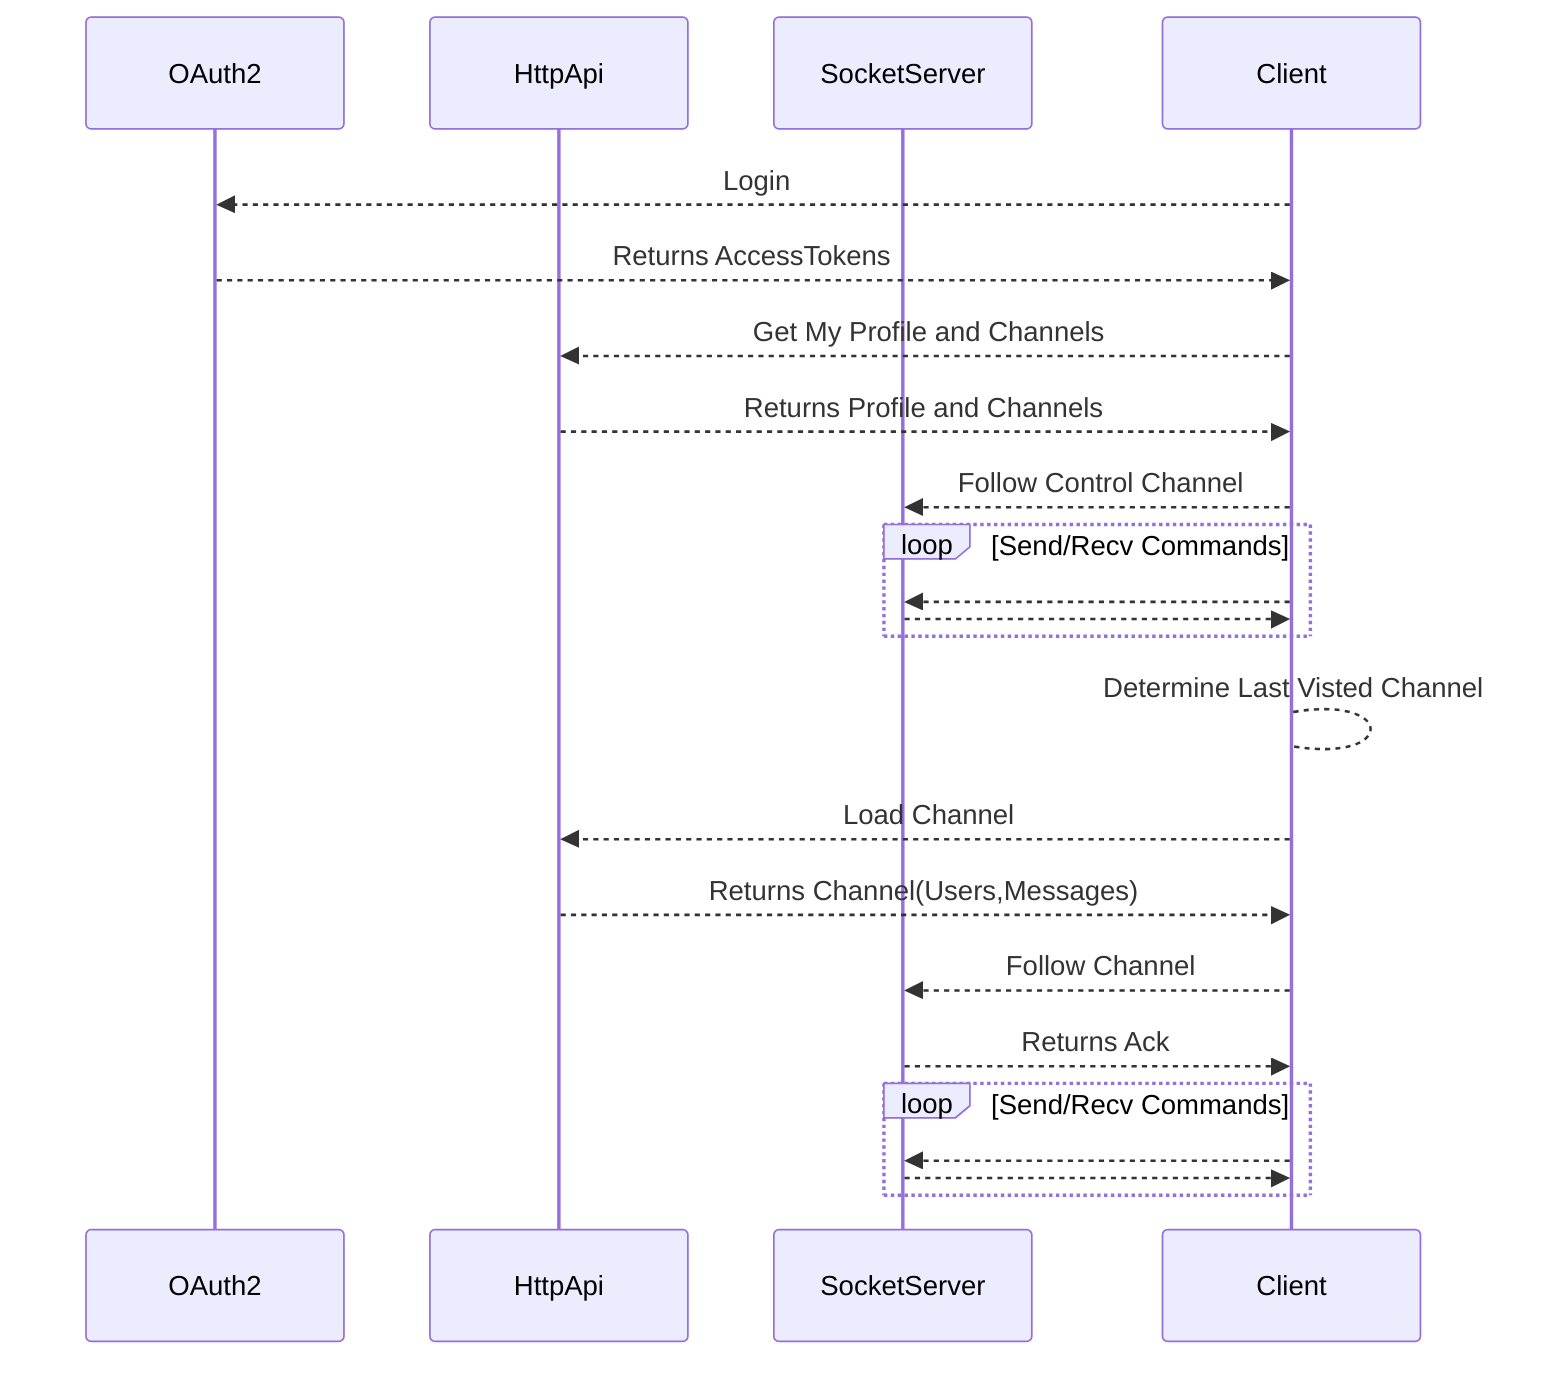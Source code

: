 sequenceDiagram
  participant OAuth2
  participant HttpApi
  participant SocketServer
  participant Client

  Client-->>OAuth2:Login
  OAuth2-->>Client:Returns AccessTokens

  Client-->>HttpApi: Get My Profile and  Channels
  HttpApi-->>Client: Returns Profile and Channels

  Client-->>SocketServer: Follow Control Channel
  loop Send/Recv Commands
    Client-->>SocketServer: 
    SocketServer-->>Client: 
  end

  Client-->Client: Determine Last Visted Channel

  Client-->>HttpApi: Load Channel
  HttpApi-->>Client: Returns Channel(Users,Messages)

  Client-->>SocketServer: Follow Channel
  SocketServer-->>Client: Returns Ack

  loop Send/Recv Commands
    Client-->>SocketServer: 
    SocketServer-->>Client: 
  end